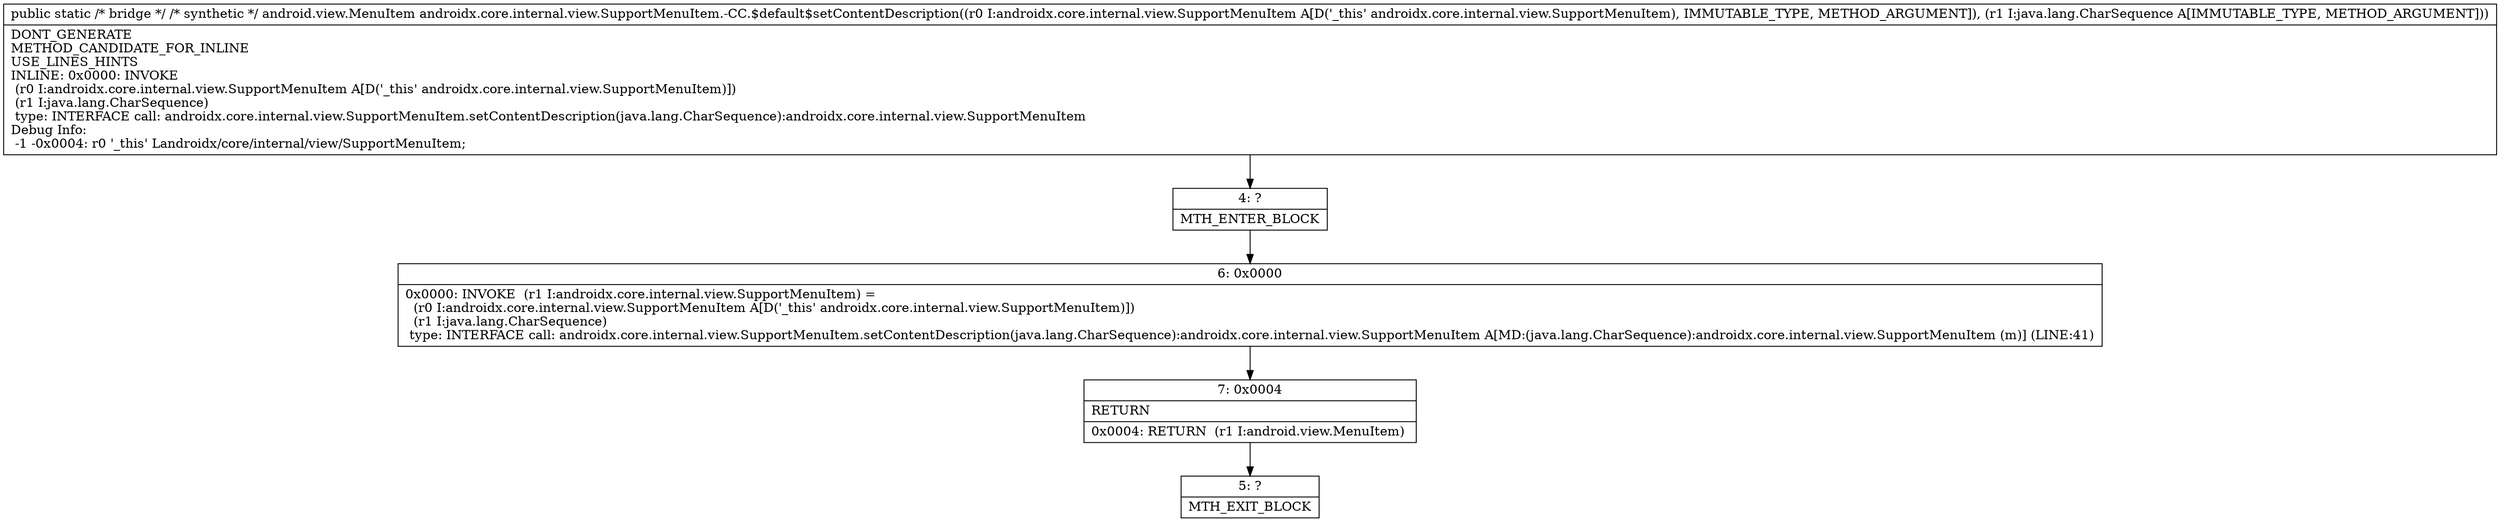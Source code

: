 digraph "CFG forandroidx.core.internal.view.SupportMenuItem.\-CC.$default$setContentDescription(Landroidx\/core\/internal\/view\/SupportMenuItem;Ljava\/lang\/CharSequence;)Landroid\/view\/MenuItem;" {
Node_4 [shape=record,label="{4\:\ ?|MTH_ENTER_BLOCK\l}"];
Node_6 [shape=record,label="{6\:\ 0x0000|0x0000: INVOKE  (r1 I:androidx.core.internal.view.SupportMenuItem) = \l  (r0 I:androidx.core.internal.view.SupportMenuItem A[D('_this' androidx.core.internal.view.SupportMenuItem)])\l  (r1 I:java.lang.CharSequence)\l type: INTERFACE call: androidx.core.internal.view.SupportMenuItem.setContentDescription(java.lang.CharSequence):androidx.core.internal.view.SupportMenuItem A[MD:(java.lang.CharSequence):androidx.core.internal.view.SupportMenuItem (m)] (LINE:41)\l}"];
Node_7 [shape=record,label="{7\:\ 0x0004|RETURN\l|0x0004: RETURN  (r1 I:android.view.MenuItem) \l}"];
Node_5 [shape=record,label="{5\:\ ?|MTH_EXIT_BLOCK\l}"];
MethodNode[shape=record,label="{public static \/* bridge *\/ \/* synthetic *\/ android.view.MenuItem androidx.core.internal.view.SupportMenuItem.\-CC.$default$setContentDescription((r0 I:androidx.core.internal.view.SupportMenuItem A[D('_this' androidx.core.internal.view.SupportMenuItem), IMMUTABLE_TYPE, METHOD_ARGUMENT]), (r1 I:java.lang.CharSequence A[IMMUTABLE_TYPE, METHOD_ARGUMENT]))  | DONT_GENERATE\lMETHOD_CANDIDATE_FOR_INLINE\lUSE_LINES_HINTS\lINLINE: 0x0000: INVOKE  \l  (r0 I:androidx.core.internal.view.SupportMenuItem A[D('_this' androidx.core.internal.view.SupportMenuItem)])\l  (r1 I:java.lang.CharSequence)\l type: INTERFACE call: androidx.core.internal.view.SupportMenuItem.setContentDescription(java.lang.CharSequence):androidx.core.internal.view.SupportMenuItem\lDebug Info:\l  \-1 \-0x0004: r0 '_this' Landroidx\/core\/internal\/view\/SupportMenuItem;\l}"];
MethodNode -> Node_4;Node_4 -> Node_6;
Node_6 -> Node_7;
Node_7 -> Node_5;
}

